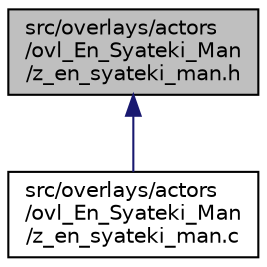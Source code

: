 digraph "src/overlays/actors/ovl_En_Syateki_Man/z_en_syateki_man.h"
{
 // LATEX_PDF_SIZE
  edge [fontname="Helvetica",fontsize="10",labelfontname="Helvetica",labelfontsize="10"];
  node [fontname="Helvetica",fontsize="10",shape=record];
  Node1 [label="src/overlays/actors\l/ovl_En_Syateki_Man\l/z_en_syateki_man.h",height=0.2,width=0.4,color="black", fillcolor="grey75", style="filled", fontcolor="black",tooltip=" "];
  Node1 -> Node2 [dir="back",color="midnightblue",fontsize="10",style="solid",fontname="Helvetica"];
  Node2 [label="src/overlays/actors\l/ovl_En_Syateki_Man\l/z_en_syateki_man.c",height=0.2,width=0.4,color="black", fillcolor="white", style="filled",URL="$df/d04/z__en__syateki__man_8c.html",tooltip=" "];
}
